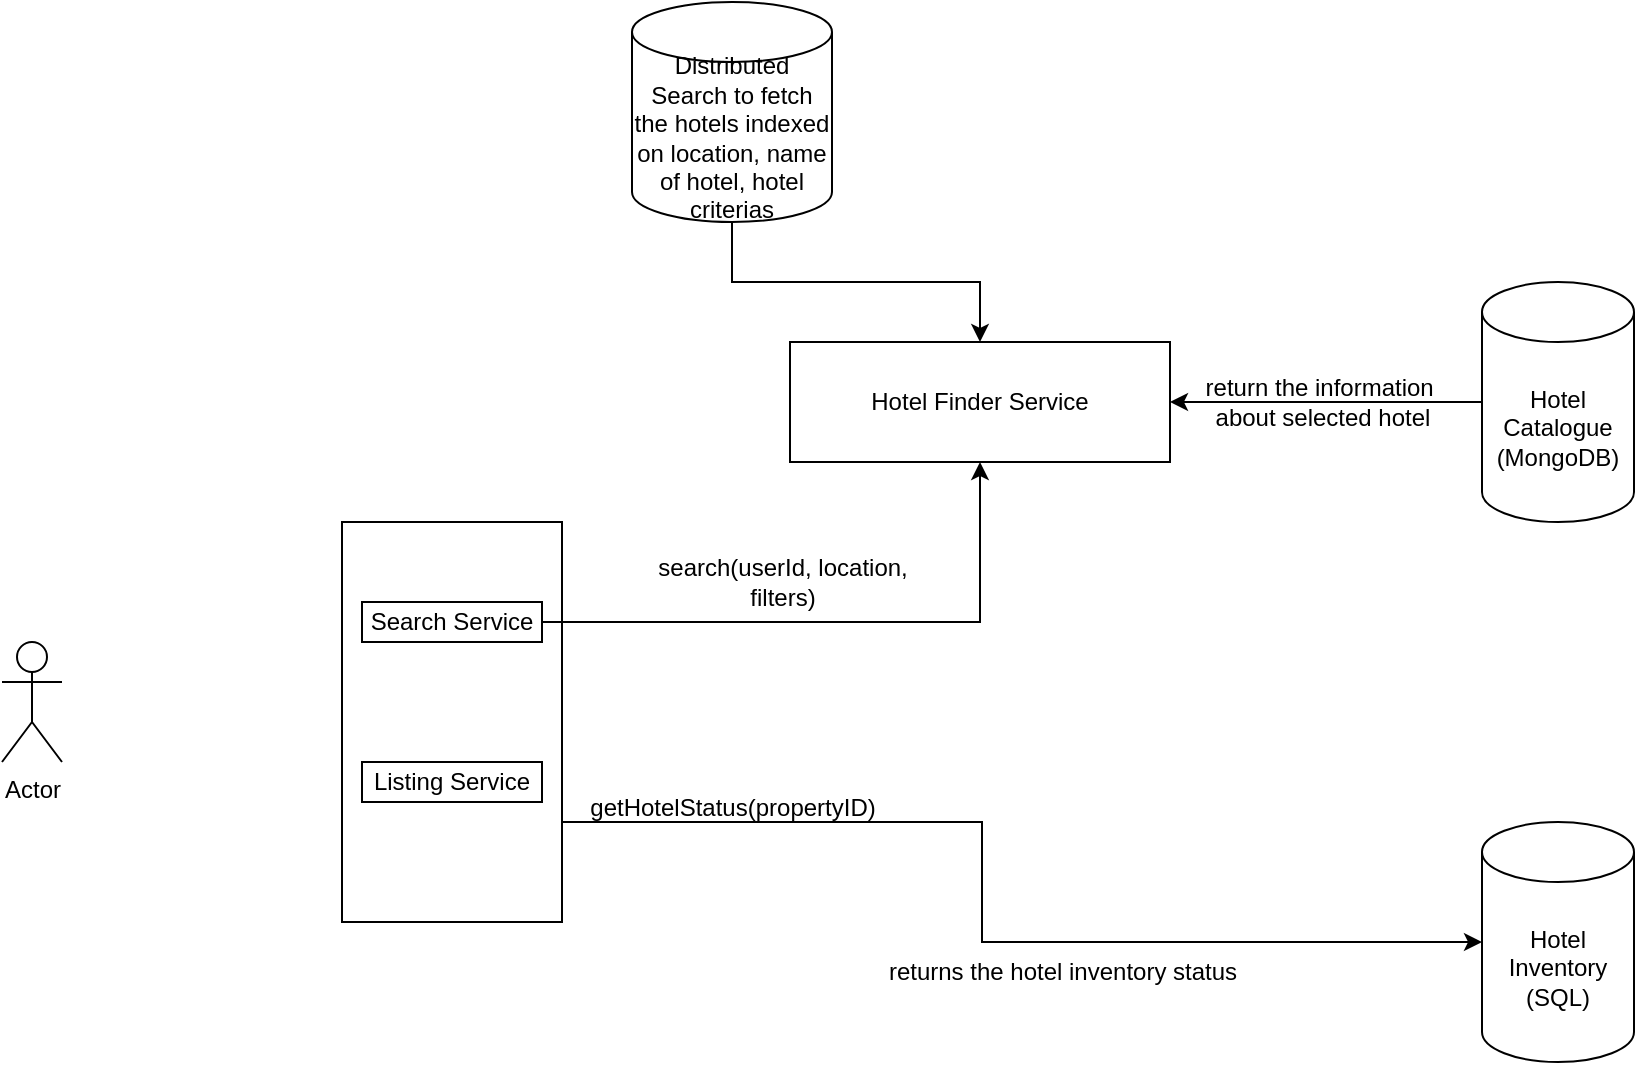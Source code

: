<mxfile version="25.0.3">
  <diagram name="Page-1" id="vm1UubGcQgJOCqlKM7Y3">
    <mxGraphModel dx="2714" dy="2034" grid="1" gridSize="10" guides="1" tooltips="1" connect="1" arrows="1" fold="1" page="1" pageScale="1" pageWidth="827" pageHeight="1169" math="0" shadow="0">
      <root>
        <mxCell id="0" />
        <mxCell id="1" parent="0" />
        <mxCell id="UW23x5V6I6c93Vik2lZC-2" value="" style="rounded=0;whiteSpace=wrap;html=1;" vertex="1" parent="1">
          <mxGeometry y="240" width="110" height="200" as="geometry" />
        </mxCell>
        <mxCell id="UW23x5V6I6c93Vik2lZC-30" style="edgeStyle=orthogonalEdgeStyle;rounded=0;orthogonalLoop=1;jettySize=auto;html=1;entryX=1;entryY=0.5;entryDx=0;entryDy=0;" edge="1" parent="1" source="UW23x5V6I6c93Vik2lZC-3" target="UW23x5V6I6c93Vik2lZC-24">
          <mxGeometry relative="1" as="geometry" />
        </mxCell>
        <mxCell id="UW23x5V6I6c93Vik2lZC-3" value="Hotel Catalogue&lt;div&gt;(MongoDB)&lt;/div&gt;" style="shape=cylinder3;whiteSpace=wrap;html=1;boundedLbl=1;backgroundOutline=1;size=15;" vertex="1" parent="1">
          <mxGeometry x="570" y="120" width="76" height="120" as="geometry" />
        </mxCell>
        <mxCell id="UW23x5V6I6c93Vik2lZC-4" value="Hotel Inventory&lt;div&gt;(SQL)&lt;/div&gt;" style="shape=cylinder3;whiteSpace=wrap;html=1;boundedLbl=1;backgroundOutline=1;size=15;" vertex="1" parent="1">
          <mxGeometry x="570" y="390" width="76" height="120" as="geometry" />
        </mxCell>
        <mxCell id="UW23x5V6I6c93Vik2lZC-6" value="search(userId, location,&lt;div&gt;filters)&lt;/div&gt;" style="text;html=1;align=center;verticalAlign=middle;resizable=0;points=[];autosize=1;strokeColor=none;fillColor=none;" vertex="1" parent="1">
          <mxGeometry x="145" y="250" width="150" height="40" as="geometry" />
        </mxCell>
        <mxCell id="UW23x5V6I6c93Vik2lZC-9" value="returns the hotel inventory status" style="text;html=1;align=center;verticalAlign=middle;resizable=0;points=[];autosize=1;strokeColor=none;fillColor=none;" vertex="1" parent="1">
          <mxGeometry x="260" y="450" width="200" height="30" as="geometry" />
        </mxCell>
        <mxCell id="UW23x5V6I6c93Vik2lZC-11" style="edgeStyle=orthogonalEdgeStyle;rounded=0;orthogonalLoop=1;jettySize=auto;html=1;exitX=1;exitY=0.75;exitDx=0;exitDy=0;entryX=0;entryY=0.5;entryDx=0;entryDy=0;entryPerimeter=0;" edge="1" parent="1" source="UW23x5V6I6c93Vik2lZC-2" target="UW23x5V6I6c93Vik2lZC-4">
          <mxGeometry relative="1" as="geometry">
            <Array as="points">
              <mxPoint x="320" y="390" />
              <mxPoint x="320" y="450" />
            </Array>
          </mxGeometry>
        </mxCell>
        <mxCell id="UW23x5V6I6c93Vik2lZC-12" value="getHotelStatus(propertyID)" style="text;html=1;align=center;verticalAlign=middle;resizable=0;points=[];autosize=1;strokeColor=none;fillColor=none;" vertex="1" parent="1">
          <mxGeometry x="110" y="368" width="170" height="30" as="geometry" />
        </mxCell>
        <mxCell id="UW23x5V6I6c93Vik2lZC-13" value="Actor" style="shape=umlActor;verticalLabelPosition=bottom;verticalAlign=top;html=1;outlineConnect=0;" vertex="1" parent="1">
          <mxGeometry x="-170" y="300" width="30" height="60" as="geometry" />
        </mxCell>
        <mxCell id="UW23x5V6I6c93Vik2lZC-29" style="edgeStyle=orthogonalEdgeStyle;rounded=0;orthogonalLoop=1;jettySize=auto;html=1;entryX=0.5;entryY=1;entryDx=0;entryDy=0;" edge="1" parent="1" source="UW23x5V6I6c93Vik2lZC-14" target="UW23x5V6I6c93Vik2lZC-24">
          <mxGeometry relative="1" as="geometry" />
        </mxCell>
        <mxCell id="UW23x5V6I6c93Vik2lZC-14" value="Search Service" style="rounded=0;whiteSpace=wrap;html=1;" vertex="1" parent="1">
          <mxGeometry x="10" y="280" width="90" height="20" as="geometry" />
        </mxCell>
        <mxCell id="UW23x5V6I6c93Vik2lZC-15" value="Listing Service" style="rounded=0;whiteSpace=wrap;html=1;" vertex="1" parent="1">
          <mxGeometry x="10" y="360" width="90" height="20" as="geometry" />
        </mxCell>
        <mxCell id="UW23x5V6I6c93Vik2lZC-24" value="Hotel Finder Service" style="rounded=0;whiteSpace=wrap;html=1;" vertex="1" parent="1">
          <mxGeometry x="224" y="150" width="190" height="60" as="geometry" />
        </mxCell>
        <mxCell id="UW23x5V6I6c93Vik2lZC-32" style="edgeStyle=orthogonalEdgeStyle;rounded=0;orthogonalLoop=1;jettySize=auto;html=1;" edge="1" parent="1" source="UW23x5V6I6c93Vik2lZC-25" target="UW23x5V6I6c93Vik2lZC-24">
          <mxGeometry relative="1" as="geometry" />
        </mxCell>
        <mxCell id="UW23x5V6I6c93Vik2lZC-25" value="Distributed Search to fetch the hotels indexed on location, name of hotel, hotel criterias" style="shape=cylinder3;whiteSpace=wrap;html=1;boundedLbl=1;backgroundOutline=1;size=15;" vertex="1" parent="1">
          <mxGeometry x="145" y="-20" width="100" height="110" as="geometry" />
        </mxCell>
        <mxCell id="UW23x5V6I6c93Vik2lZC-31" value="return the information&amp;nbsp;&lt;div&gt;about selected hotel&lt;br&gt;&lt;/div&gt;" style="text;html=1;align=center;verticalAlign=middle;resizable=0;points=[];autosize=1;strokeColor=none;fillColor=none;" vertex="1" parent="1">
          <mxGeometry x="420" y="160" width="140" height="40" as="geometry" />
        </mxCell>
      </root>
    </mxGraphModel>
  </diagram>
</mxfile>

